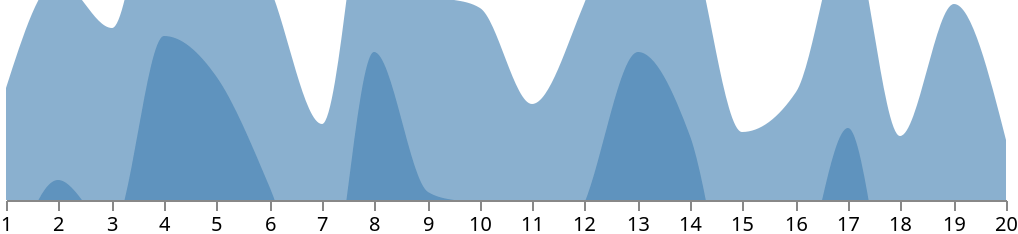 {
    "$schema": "https://vega.github.io/schema/vega/v4.json",
    "width": 500,
    "height": 100,
    
    "signals": [
        {
            "name": "layers",
            "value": 2,
            "on": [{"events": "mousedown!", "update": "1 + (layers % 4)"}],
            "bind": {"input": "select", "options": [1, 2, 3, 4]}
        },
        {
            "name": "height",
            "update": "floor(200 / layers)"
        },
        {
            "name": "vheight",
            "update": "height * layers"
        },
        {
            "name": "opacity",
            "update": "pow(layers, -2/3)"
        }
    ],
    
    "data": [
        {
            "name": "layer_indices",
            "values": [0, 1, 2, 3],
            "transform": [
                {"type": "filter", "expr": "datum.data < layers"},
                {"type": "formula", "expr": "datum.data * -height", "as": "offset"}
            ]
        },
        {
            "name": "table",
            "values": [
                {"x": 1,  "y": 28}, {"x": 2,  "y": 55},
                {"x": 3,  "y": 43}, {"x": 4,  "y": 91},
                {"x": 5,  "y": 81}, {"x": 6,  "y": 53},
                {"x": 7,  "y": 19}, {"x": 8,  "y": 87},
                {"x": 9,  "y": 52}, {"x": 10, "y": 48},
                {"x": 11, "y": 24}, {"x": 12, "y": 49},
                {"x": 13, "y": 87}, {"x": 14, "y": 66},
                {"x": 15, "y": 17}, {"x": 16, "y": 27},
                {"x": 17, "y": 68}, {"x": 18, "y": 16},
                {"x": 19, "y": 49}, {"x": 20, "y": 15}
            ]
        }
    ],
    
    "scales": [
        {
            "name": "x",
            "type": "linear",
            "range": "width",
            "zero": false, "round": true,
            "domain": {"data": "table", "field": "x"}
        },
        {
            "name": "y",
            "type": "linear",
            "range": [{"signal":"vheight"}, 0],
            "nice": true, "zero": true,
            "domain": {"data": "table", "field": "y"}
        }
    ],
    
    "axes": [
        {"orient": "bottom", "scale": "x", "tickCount": 20}
    ],
    
    "marks": [
        {
            "type": "group",
            "encode": {
                "update": {
                    "width": {"field": {"group": "width"}},
                    "height": {"field": {"group": "height"}},
                    "clip": {"value": true}
                }
            },
            "marks": [
                {
                    "type": "group",
                    "from": {"data": "layer_indices"},
                    "encode": {
                        "update": {
                            "y": {"field": "offset"}
                        }
                    },
                    "marks": [
                        {
                            "type": "area",
                            "from": {"data": "table"},
                            "encode": {
                                "enter": {
                                    "interpolate": {"value": "monotone"},
                                    "x": {"scale": "x", "field": "x"},
                                    "fill": {"value": "steelblue"}
                                },
                                "update": {
                                    "y": {"scale": "y", "field": "y"},
                                    "y2": {"scale": "y", "value": 0},
                                    "fillOpacity": {"signal": "opacity"}
                                }
                            }
                        }
                    ]
                }
            ]
        }
    ]
}

